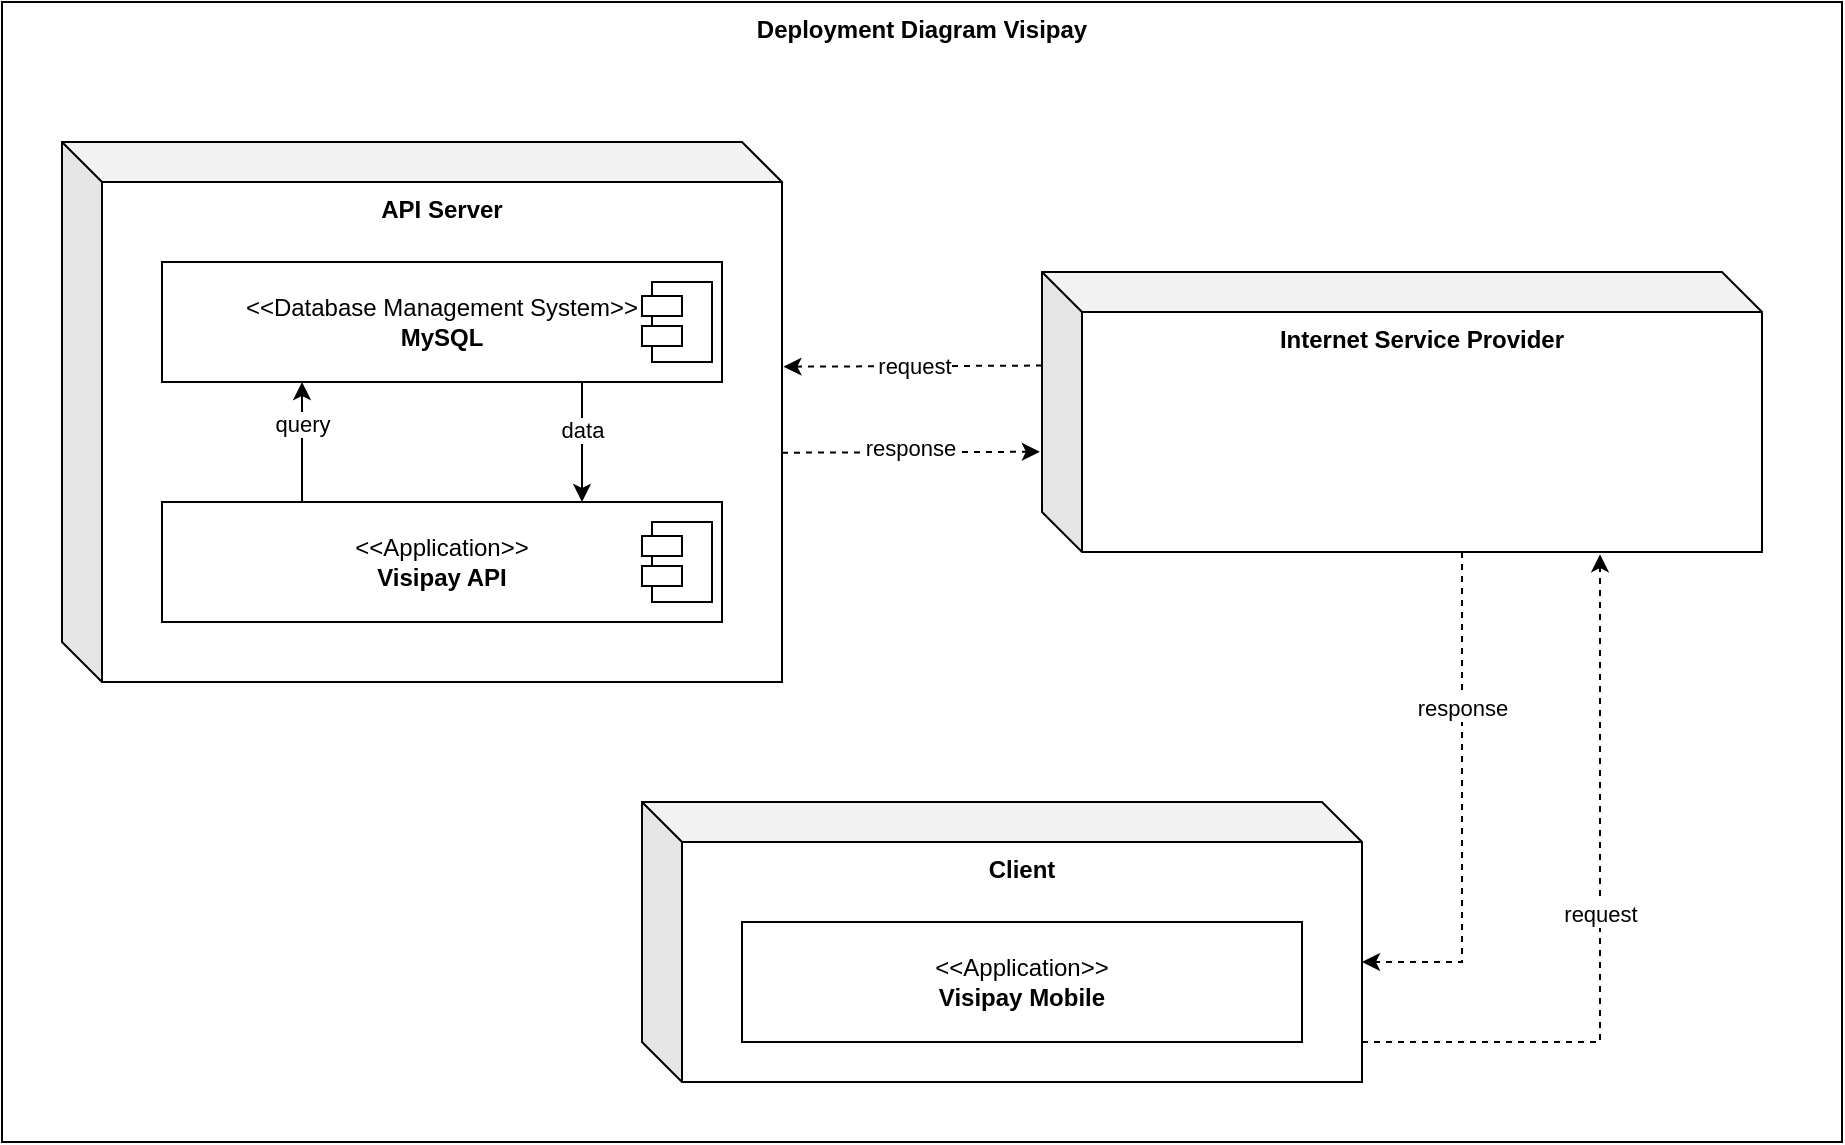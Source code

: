 <mxfile>
    <diagram id="gcFpGnI3K8WoofK5ZT3R" name="Page-1">
        <mxGraphModel dx="1352" dy="1182" grid="1" gridSize="10" guides="1" tooltips="1" connect="1" arrows="1" fold="1" page="1" pageScale="1" pageWidth="850" pageHeight="1100" math="0" shadow="0">
            <root>
                <mxCell id="0"/>
                <mxCell id="1" parent="0"/>
                <mxCell id="29" value="&lt;b&gt;Deployment Diagram Visipay&lt;/b&gt;" style="rounded=0;whiteSpace=wrap;html=1;verticalAlign=top;" vertex="1" parent="1">
                    <mxGeometry x="110" y="70" width="920" height="570" as="geometry"/>
                </mxCell>
                <mxCell id="22" style="edgeStyle=none;html=1;entryX=-0.003;entryY=0.492;entryDx=0;entryDy=0;entryPerimeter=0;dashed=1;" edge="1" parent="1">
                    <mxGeometry relative="1" as="geometry">
                        <mxPoint x="500.0" y="295.347" as="sourcePoint"/>
                        <mxPoint x="628.92" y="294.88" as="targetPoint"/>
                    </mxGeometry>
                </mxCell>
                <mxCell id="23" value="response" style="edgeLabel;html=1;align=center;verticalAlign=middle;resizable=0;points=[];" vertex="1" connectable="0" parent="22">
                    <mxGeometry x="-0.231" y="2" relative="1" as="geometry">
                        <mxPoint x="14" as="offset"/>
                    </mxGeometry>
                </mxCell>
                <mxCell id="3" value="&lt;b&gt;API Server&lt;/b&gt;" style="shape=cube;whiteSpace=wrap;html=1;boundedLbl=1;backgroundOutline=1;darkOpacity=0.05;darkOpacity2=0.1;verticalAlign=top;" vertex="1" parent="1">
                    <mxGeometry x="140" y="140" width="360" height="270" as="geometry"/>
                </mxCell>
                <mxCell id="12" style="edgeStyle=none;html=1;exitX=0.75;exitY=1;exitDx=0;exitDy=0;entryX=0.75;entryY=0;entryDx=0;entryDy=0;" edge="1" parent="1" source="7" target="10">
                    <mxGeometry relative="1" as="geometry">
                        <Array as="points">
                            <mxPoint x="400" y="290"/>
                        </Array>
                    </mxGeometry>
                </mxCell>
                <mxCell id="15" value="data" style="edgeLabel;html=1;align=center;verticalAlign=middle;resizable=0;points=[];" vertex="1" connectable="0" parent="12">
                    <mxGeometry x="-0.217" relative="1" as="geometry">
                        <mxPoint as="offset"/>
                    </mxGeometry>
                </mxCell>
                <mxCell id="7" value="&amp;lt;&amp;lt;Database Management System&amp;gt;&amp;gt;&lt;br&gt;&lt;b&gt;MySQL&lt;/b&gt;" style="rounded=0;whiteSpace=wrap;html=1;" vertex="1" parent="1">
                    <mxGeometry x="190" y="200" width="280" height="60" as="geometry"/>
                </mxCell>
                <mxCell id="6" value="" style="rounded=0;whiteSpace=wrap;html=1;rotation=90;" vertex="1" parent="1">
                    <mxGeometry x="430" y="215" width="40" height="30" as="geometry"/>
                </mxCell>
                <mxCell id="8" value="" style="rounded=0;whiteSpace=wrap;html=1;" vertex="1" parent="1">
                    <mxGeometry x="430" y="217" width="20" height="10" as="geometry"/>
                </mxCell>
                <mxCell id="9" value="" style="rounded=0;whiteSpace=wrap;html=1;" vertex="1" parent="1">
                    <mxGeometry x="430" y="232" width="20" height="10" as="geometry"/>
                </mxCell>
                <mxCell id="14" style="edgeStyle=none;html=1;exitX=0.25;exitY=0;exitDx=0;exitDy=0;entryX=0.25;entryY=1;entryDx=0;entryDy=0;" edge="1" parent="1" source="10" target="7">
                    <mxGeometry relative="1" as="geometry"/>
                </mxCell>
                <mxCell id="16" value="query" style="edgeLabel;html=1;align=center;verticalAlign=middle;resizable=0;points=[];" vertex="1" connectable="0" parent="14">
                    <mxGeometry x="0.293" relative="1" as="geometry">
                        <mxPoint as="offset"/>
                    </mxGeometry>
                </mxCell>
                <mxCell id="10" value="&amp;lt;&amp;lt;Application&amp;gt;&amp;gt;&lt;br&gt;&lt;b&gt;Visipay API&lt;/b&gt;" style="rounded=0;whiteSpace=wrap;html=1;" vertex="1" parent="1">
                    <mxGeometry x="190" y="320" width="280" height="60" as="geometry"/>
                </mxCell>
                <mxCell id="18" value="" style="rounded=0;whiteSpace=wrap;html=1;rotation=90;" vertex="1" parent="1">
                    <mxGeometry x="430" y="335" width="40" height="30" as="geometry"/>
                </mxCell>
                <mxCell id="19" value="" style="rounded=0;whiteSpace=wrap;html=1;" vertex="1" parent="1">
                    <mxGeometry x="430" y="337" width="20" height="10" as="geometry"/>
                </mxCell>
                <mxCell id="17" value="" style="rounded=0;whiteSpace=wrap;html=1;" vertex="1" parent="1">
                    <mxGeometry x="430" y="352" width="20" height="10" as="geometry"/>
                </mxCell>
                <mxCell id="24" value="request" style="edgeStyle=none;html=1;entryX=1.002;entryY=0.505;entryDx=0;entryDy=0;entryPerimeter=0;dashed=1;" edge="1" parent="1">
                    <mxGeometry relative="1" as="geometry">
                        <mxPoint x="630" y="251.786" as="sourcePoint"/>
                        <mxPoint x="500.72" y="252.35" as="targetPoint"/>
                    </mxGeometry>
                </mxCell>
                <mxCell id="25" style="edgeStyle=orthogonalEdgeStyle;html=1;entryX=0;entryY=0;entryDx=360;entryDy=80;entryPerimeter=0;dashed=1;rounded=0;" edge="1" parent="1" source="20" target="21">
                    <mxGeometry relative="1" as="geometry">
                        <Array as="points">
                            <mxPoint x="840" y="550"/>
                        </Array>
                    </mxGeometry>
                </mxCell>
                <mxCell id="26" value="response" style="edgeLabel;html=1;align=center;verticalAlign=middle;resizable=0;points=[];" vertex="1" connectable="0" parent="25">
                    <mxGeometry x="-0.387" relative="1" as="geometry">
                        <mxPoint as="offset"/>
                    </mxGeometry>
                </mxCell>
                <mxCell id="20" value="&lt;b&gt;Internet Service Provider&lt;/b&gt;" style="shape=cube;whiteSpace=wrap;html=1;boundedLbl=1;backgroundOutline=1;darkOpacity=0.05;darkOpacity2=0.1;verticalAlign=top;" vertex="1" parent="1">
                    <mxGeometry x="630" y="205" width="360" height="140" as="geometry"/>
                </mxCell>
                <mxCell id="27" style="edgeStyle=orthogonalEdgeStyle;rounded=0;html=1;dashed=1;entryX=0.774;entryY=1.008;entryDx=0;entryDy=0;entryPerimeter=0;" edge="1" parent="1" source="21" target="20">
                    <mxGeometry relative="1" as="geometry">
                        <mxPoint x="910" y="360" as="targetPoint"/>
                        <Array as="points">
                            <mxPoint x="909" y="590"/>
                            <mxPoint x="909" y="346"/>
                        </Array>
                    </mxGeometry>
                </mxCell>
                <mxCell id="28" value="request" style="edgeLabel;html=1;align=center;verticalAlign=middle;resizable=0;points=[];" vertex="1" connectable="0" parent="27">
                    <mxGeometry x="0.011" relative="1" as="geometry">
                        <mxPoint as="offset"/>
                    </mxGeometry>
                </mxCell>
                <mxCell id="21" value="&lt;b&gt;Client&lt;/b&gt;" style="shape=cube;whiteSpace=wrap;html=1;boundedLbl=1;backgroundOutline=1;darkOpacity=0.05;darkOpacity2=0.1;verticalAlign=top;" vertex="1" parent="1">
                    <mxGeometry x="430" y="470" width="360" height="140" as="geometry"/>
                </mxCell>
                <mxCell id="11" value="&amp;lt;&amp;lt;Application&amp;gt;&amp;gt;&lt;br&gt;&lt;b&gt;Visipay Mobile&lt;/b&gt;" style="rounded=0;whiteSpace=wrap;html=1;" vertex="1" parent="1">
                    <mxGeometry x="480" y="530" width="280" height="60" as="geometry"/>
                </mxCell>
            </root>
        </mxGraphModel>
    </diagram>
</mxfile>